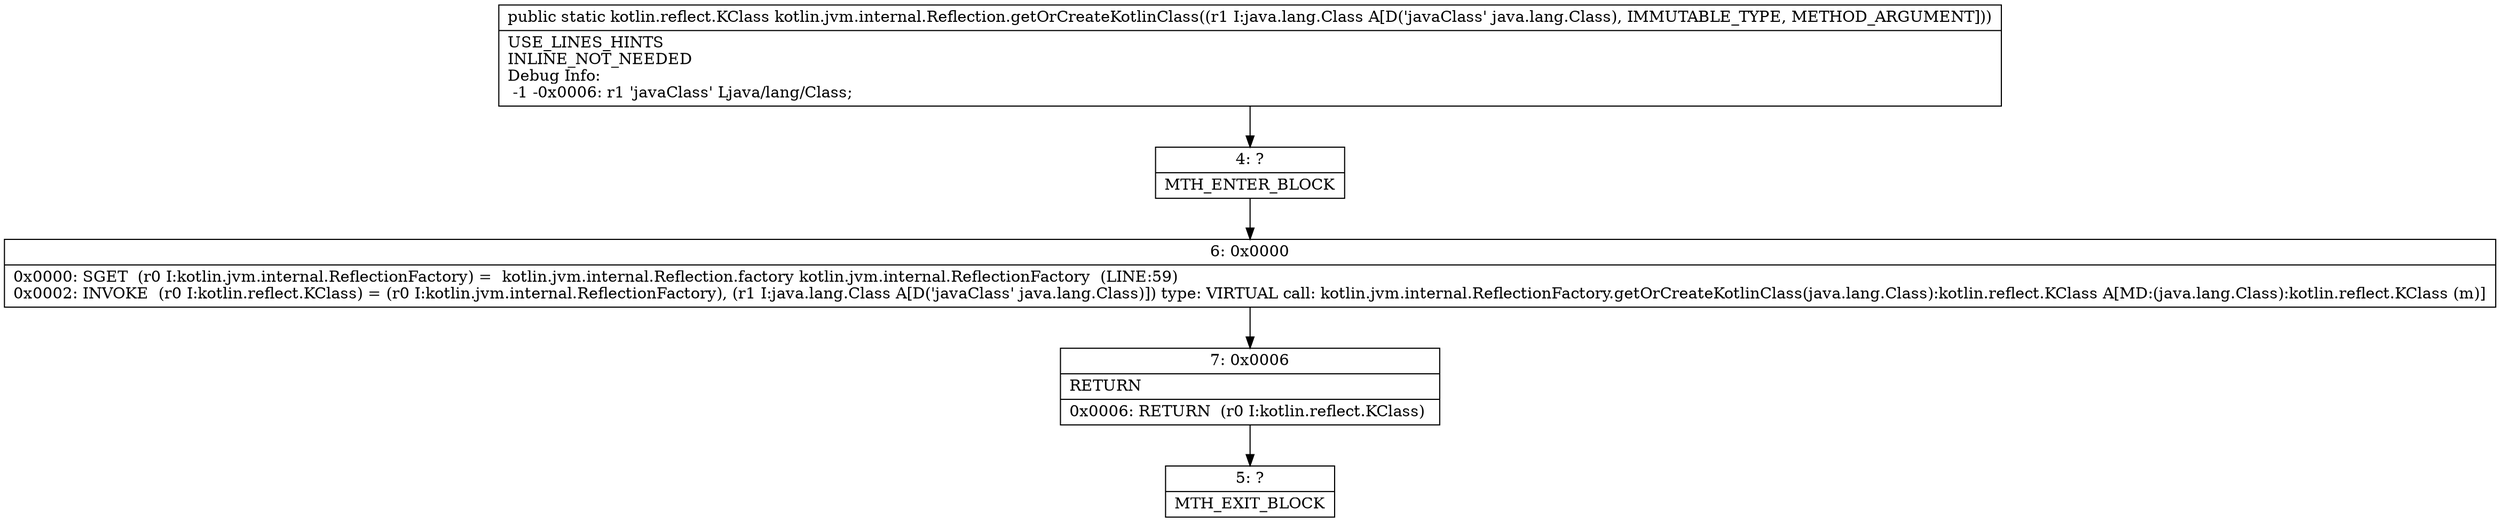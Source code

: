 digraph "CFG forkotlin.jvm.internal.Reflection.getOrCreateKotlinClass(Ljava\/lang\/Class;)Lkotlin\/reflect\/KClass;" {
Node_4 [shape=record,label="{4\:\ ?|MTH_ENTER_BLOCK\l}"];
Node_6 [shape=record,label="{6\:\ 0x0000|0x0000: SGET  (r0 I:kotlin.jvm.internal.ReflectionFactory) =  kotlin.jvm.internal.Reflection.factory kotlin.jvm.internal.ReflectionFactory  (LINE:59)\l0x0002: INVOKE  (r0 I:kotlin.reflect.KClass) = (r0 I:kotlin.jvm.internal.ReflectionFactory), (r1 I:java.lang.Class A[D('javaClass' java.lang.Class)]) type: VIRTUAL call: kotlin.jvm.internal.ReflectionFactory.getOrCreateKotlinClass(java.lang.Class):kotlin.reflect.KClass A[MD:(java.lang.Class):kotlin.reflect.KClass (m)]\l}"];
Node_7 [shape=record,label="{7\:\ 0x0006|RETURN\l|0x0006: RETURN  (r0 I:kotlin.reflect.KClass) \l}"];
Node_5 [shape=record,label="{5\:\ ?|MTH_EXIT_BLOCK\l}"];
MethodNode[shape=record,label="{public static kotlin.reflect.KClass kotlin.jvm.internal.Reflection.getOrCreateKotlinClass((r1 I:java.lang.Class A[D('javaClass' java.lang.Class), IMMUTABLE_TYPE, METHOD_ARGUMENT]))  | USE_LINES_HINTS\lINLINE_NOT_NEEDED\lDebug Info:\l  \-1 \-0x0006: r1 'javaClass' Ljava\/lang\/Class;\l}"];
MethodNode -> Node_4;Node_4 -> Node_6;
Node_6 -> Node_7;
Node_7 -> Node_5;
}

